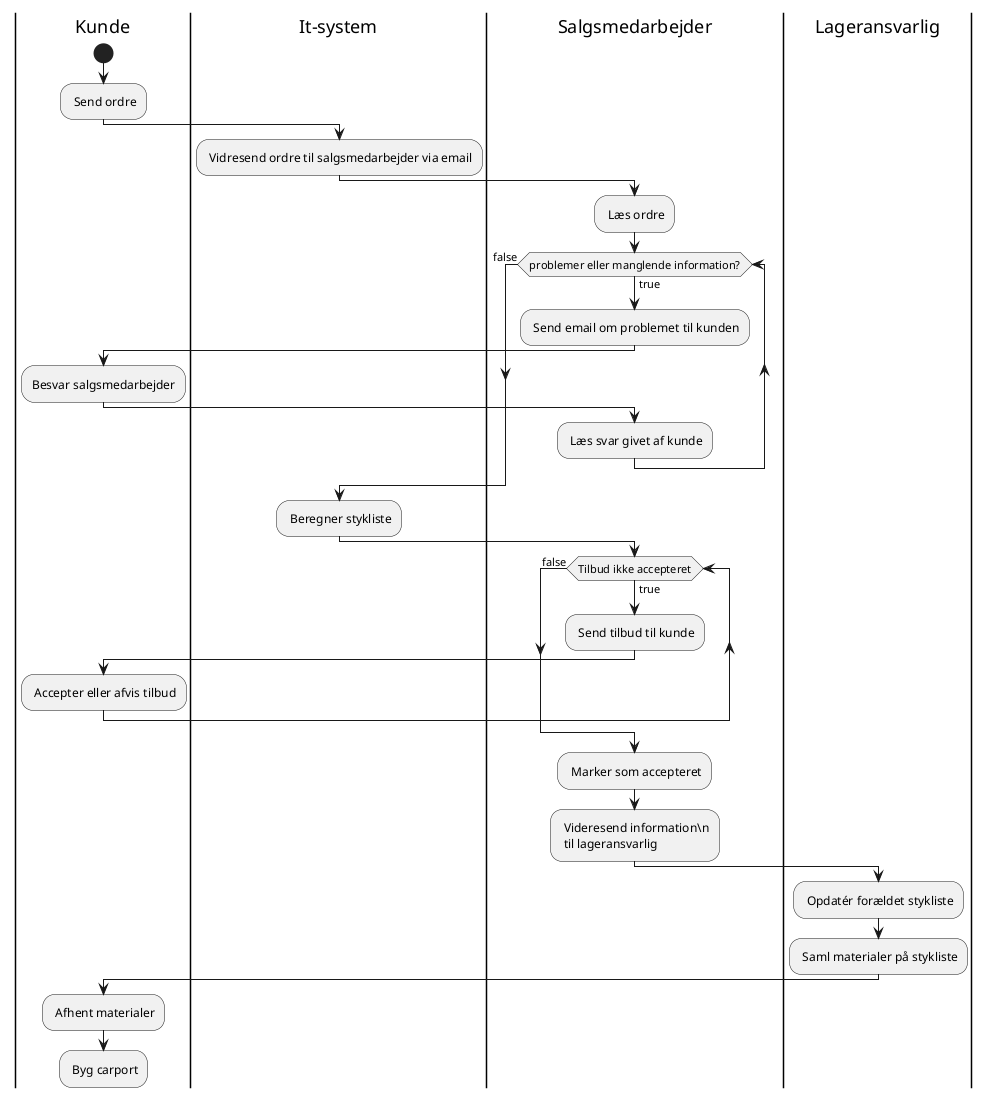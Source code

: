 @startuml

|Kunde|
start
: Send ordre;
|It-system|
: Vidresend ordre til salgsmedarbejder via email;
|Salgsmedarbejder|
: Læs ordre;
while (problemer eller manglende information?) is (true)
    : Send email om problemet til kunden;
    |Kunde|
    :Besvar salgsmedarbejder;
    |Salgsmedarbejder|
    : Læs svar givet af kunde;
endwhile (false)
|It-system|
: Beregner stykliste;
|Salgsmedarbejder|
while (Tilbud ikke accepteret) is (true)
: Send tilbud til kunde;
|Kunde|
: Accepter eller afvis tilbud;
endwhile (false)
|Salgsmedarbejder|
: Marker som accepteret;
: Videresend information\n
 til lageransvarlig;
|Lageransvarlig|
: Opdatér forældet stykliste;
: Saml materialer på stykliste;
|Kunde|
: Afhent materialer;
: Byg carport;
@enduml